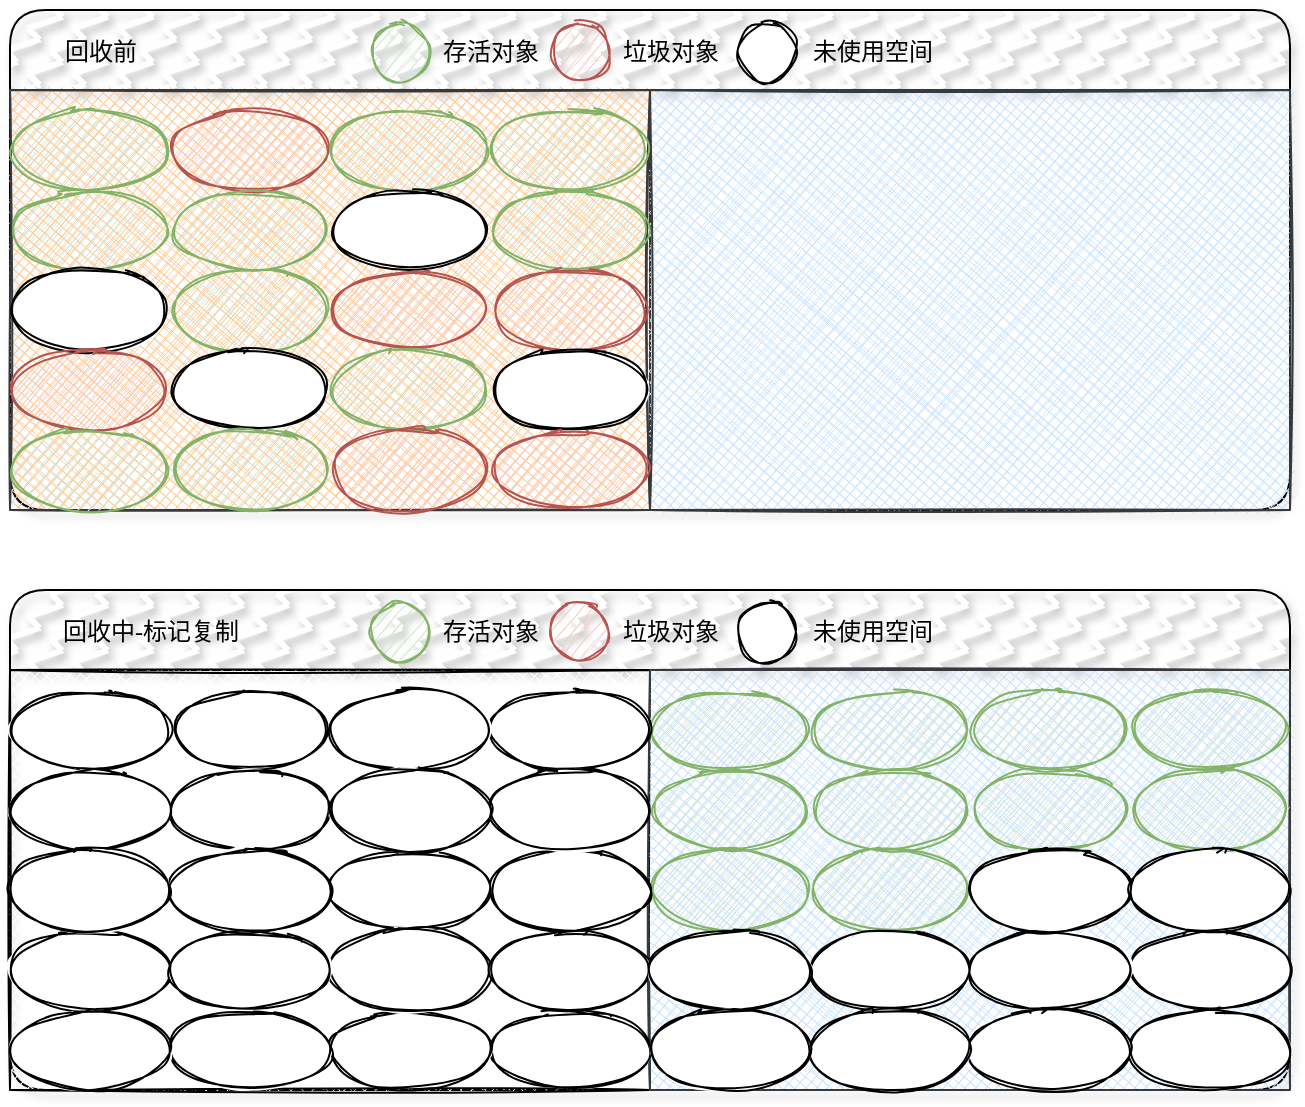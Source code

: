 <mxfile version="15.9.6" type="github">
  <diagram id="UApqZ2Afm66ismvs5KAK" name="Page-1">
    <mxGraphModel dx="1422" dy="762" grid="1" gridSize="10" guides="1" tooltips="1" connect="1" arrows="1" fold="1" page="1" pageScale="1" pageWidth="827" pageHeight="1169" math="0" shadow="0">
      <root>
        <mxCell id="0" />
        <mxCell id="1" parent="0" />
        <mxCell id="GbXUUPPlHhX1LFIAMgTf-41" value="" style="swimlane;shadow=1;sketch=0;fillStyle=zigzag-line;fillColor=default;gradientColor=none;gradientDirection=west;startSize=40;rounded=1;" vertex="1" parent="1">
          <mxGeometry x="120" y="30" width="640" height="250" as="geometry" />
        </mxCell>
        <mxCell id="GbXUUPPlHhX1LFIAMgTf-42" value="" style="ellipse;whiteSpace=wrap;html=1;shadow=0;sketch=1;fillStyle=auto;fillColor=#d5e8d4;gradientDirection=west;strokeColor=#82b366;" vertex="1" parent="GbXUUPPlHhX1LFIAMgTf-41">
          <mxGeometry x="180" y="6" width="30" height="30" as="geometry" />
        </mxCell>
        <mxCell id="GbXUUPPlHhX1LFIAMgTf-43" value="" style="ellipse;whiteSpace=wrap;html=1;shadow=0;sketch=1;fillStyle=auto;fillColor=#f8cecc;gradientDirection=west;strokeColor=#b85450;" vertex="1" parent="GbXUUPPlHhX1LFIAMgTf-41">
          <mxGeometry x="270" y="6" width="30" height="30" as="geometry" />
        </mxCell>
        <mxCell id="GbXUUPPlHhX1LFIAMgTf-44" value="" style="ellipse;whiteSpace=wrap;html=1;shadow=0;sketch=1;fillStyle=auto;gradientDirection=west;" vertex="1" parent="GbXUUPPlHhX1LFIAMgTf-41">
          <mxGeometry x="363.5" y="6" width="30" height="30" as="geometry" />
        </mxCell>
        <mxCell id="GbXUUPPlHhX1LFIAMgTf-45" value="回收前" style="text;html=1;align=center;verticalAlign=middle;resizable=0;points=[];autosize=1;strokeColor=none;fillColor=none;fontFamily=Comic Sans MS;" vertex="1" parent="GbXUUPPlHhX1LFIAMgTf-41">
          <mxGeometry x="20" y="11" width="50" height="20" as="geometry" />
        </mxCell>
        <mxCell id="GbXUUPPlHhX1LFIAMgTf-49" value="" style="rounded=0;whiteSpace=wrap;html=1;sketch=1;fillColor=#ffcc99;strokeColor=#36393d;fillStyle=cross-hatch;" vertex="1" parent="GbXUUPPlHhX1LFIAMgTf-41">
          <mxGeometry y="40" width="320" height="210" as="geometry" />
        </mxCell>
        <mxCell id="GbXUUPPlHhX1LFIAMgTf-46" value="存活对象" style="text;html=1;align=center;verticalAlign=middle;resizable=0;points=[];autosize=1;strokeColor=none;fillColor=none;fontFamily=Comic Sans MS;" vertex="1" parent="GbXUUPPlHhX1LFIAMgTf-41">
          <mxGeometry x="210" y="11" width="60" height="20" as="geometry" />
        </mxCell>
        <mxCell id="GbXUUPPlHhX1LFIAMgTf-47" value="垃圾对象" style="text;html=1;align=center;verticalAlign=middle;resizable=0;points=[];autosize=1;strokeColor=none;fillColor=none;fontFamily=Comic Sans MS;" vertex="1" parent="GbXUUPPlHhX1LFIAMgTf-41">
          <mxGeometry x="300" y="11" width="60" height="20" as="geometry" />
        </mxCell>
        <mxCell id="GbXUUPPlHhX1LFIAMgTf-48" value="未使用空间" style="text;html=1;align=center;verticalAlign=middle;resizable=0;points=[];autosize=1;strokeColor=none;fillColor=none;fontFamily=Comic Sans MS;" vertex="1" parent="GbXUUPPlHhX1LFIAMgTf-41">
          <mxGeometry x="390.5" y="11" width="80" height="20" as="geometry" />
        </mxCell>
        <mxCell id="GbXUUPPlHhX1LFIAMgTf-50" value="" style="rounded=0;whiteSpace=wrap;html=1;sketch=1;fillColor=#cce5ff;strokeColor=#36393d;fillStyle=cross-hatch;" vertex="1" parent="GbXUUPPlHhX1LFIAMgTf-41">
          <mxGeometry x="320" y="40" width="320" height="210" as="geometry" />
        </mxCell>
        <mxCell id="GbXUUPPlHhX1LFIAMgTf-1" value="" style="ellipse;whiteSpace=wrap;html=1;shadow=0;sketch=1;fillStyle=auto;fillColor=#d5e8d4;gradientDirection=west;strokeColor=#82b366;" vertex="1" parent="1">
          <mxGeometry x="120" y="80" width="80" height="40" as="geometry" />
        </mxCell>
        <mxCell id="GbXUUPPlHhX1LFIAMgTf-2" value="" style="ellipse;whiteSpace=wrap;html=1;shadow=0;sketch=1;fillStyle=auto;fillColor=#f8cecc;gradientDirection=west;strokeColor=#b85450;" vertex="1" parent="1">
          <mxGeometry x="200" y="80" width="80" height="40" as="geometry" />
        </mxCell>
        <mxCell id="GbXUUPPlHhX1LFIAMgTf-3" value="" style="ellipse;whiteSpace=wrap;html=1;shadow=0;sketch=1;fillStyle=auto;fillColor=#d5e8d4;gradientDirection=west;strokeColor=#82b366;" vertex="1" parent="1">
          <mxGeometry x="280" y="80" width="80" height="40" as="geometry" />
        </mxCell>
        <mxCell id="GbXUUPPlHhX1LFIAMgTf-4" value="" style="ellipse;whiteSpace=wrap;html=1;shadow=0;sketch=1;fillStyle=auto;fillColor=#d5e8d4;gradientDirection=west;strokeColor=#82b366;" vertex="1" parent="1">
          <mxGeometry x="360" y="80" width="80" height="40" as="geometry" />
        </mxCell>
        <mxCell id="GbXUUPPlHhX1LFIAMgTf-9" value="" style="ellipse;whiteSpace=wrap;html=1;shadow=0;sketch=1;fillStyle=auto;fillColor=#d5e8d4;gradientDirection=west;strokeColor=#82b366;" vertex="1" parent="1">
          <mxGeometry x="120" y="120" width="80" height="40" as="geometry" />
        </mxCell>
        <mxCell id="GbXUUPPlHhX1LFIAMgTf-10" value="" style="ellipse;whiteSpace=wrap;html=1;shadow=0;sketch=1;fillStyle=auto;fillColor=#d5e8d4;gradientDirection=west;strokeColor=#82b366;" vertex="1" parent="1">
          <mxGeometry x="200" y="120" width="80" height="40" as="geometry" />
        </mxCell>
        <mxCell id="GbXUUPPlHhX1LFIAMgTf-11" value="" style="ellipse;whiteSpace=wrap;html=1;shadow=0;sketch=1;fillStyle=auto;gradientDirection=west;" vertex="1" parent="1">
          <mxGeometry x="280" y="120" width="80" height="40" as="geometry" />
        </mxCell>
        <mxCell id="GbXUUPPlHhX1LFIAMgTf-12" value="" style="ellipse;whiteSpace=wrap;html=1;shadow=0;sketch=1;fillStyle=auto;fillColor=#d5e8d4;gradientDirection=west;strokeColor=#82b366;" vertex="1" parent="1">
          <mxGeometry x="360" y="120" width="80" height="40" as="geometry" />
        </mxCell>
        <mxCell id="GbXUUPPlHhX1LFIAMgTf-17" value="" style="ellipse;whiteSpace=wrap;html=1;shadow=0;sketch=1;fillStyle=auto;gradientDirection=west;" vertex="1" parent="1">
          <mxGeometry x="120" y="160" width="80" height="40" as="geometry" />
        </mxCell>
        <mxCell id="GbXUUPPlHhX1LFIAMgTf-18" value="" style="ellipse;whiteSpace=wrap;html=1;shadow=0;sketch=1;fillStyle=auto;fillColor=#d5e8d4;gradientDirection=west;strokeColor=#82b366;" vertex="1" parent="1">
          <mxGeometry x="200" y="160" width="80" height="40" as="geometry" />
        </mxCell>
        <mxCell id="GbXUUPPlHhX1LFIAMgTf-19" value="" style="ellipse;whiteSpace=wrap;html=1;shadow=0;sketch=1;fillStyle=auto;fillColor=#f8cecc;gradientDirection=west;strokeColor=#b85450;" vertex="1" parent="1">
          <mxGeometry x="280" y="160" width="80" height="40" as="geometry" />
        </mxCell>
        <mxCell id="GbXUUPPlHhX1LFIAMgTf-20" value="" style="ellipse;whiteSpace=wrap;html=1;shadow=0;sketch=1;fillStyle=auto;fillColor=#f8cecc;gradientDirection=west;strokeColor=#b85450;" vertex="1" parent="1">
          <mxGeometry x="360" y="160" width="80" height="40" as="geometry" />
        </mxCell>
        <mxCell id="GbXUUPPlHhX1LFIAMgTf-25" value="" style="ellipse;whiteSpace=wrap;html=1;shadow=0;sketch=1;fillStyle=auto;fillColor=#f8cecc;gradientDirection=west;strokeColor=#b85450;" vertex="1" parent="1">
          <mxGeometry x="120" y="200" width="80" height="40" as="geometry" />
        </mxCell>
        <mxCell id="GbXUUPPlHhX1LFIAMgTf-26" value="" style="ellipse;whiteSpace=wrap;html=1;shadow=0;sketch=1;fillStyle=auto;gradientDirection=west;" vertex="1" parent="1">
          <mxGeometry x="200" y="200" width="80" height="40" as="geometry" />
        </mxCell>
        <mxCell id="GbXUUPPlHhX1LFIAMgTf-27" value="" style="ellipse;whiteSpace=wrap;html=1;shadow=0;sketch=1;fillStyle=auto;fillColor=#d5e8d4;gradientDirection=west;strokeColor=#82b366;" vertex="1" parent="1">
          <mxGeometry x="280" y="200" width="80" height="40" as="geometry" />
        </mxCell>
        <mxCell id="GbXUUPPlHhX1LFIAMgTf-28" value="" style="ellipse;whiteSpace=wrap;html=1;shadow=0;sketch=1;fillStyle=auto;gradientDirection=west;" vertex="1" parent="1">
          <mxGeometry x="360" y="200" width="80" height="40" as="geometry" />
        </mxCell>
        <mxCell id="GbXUUPPlHhX1LFIAMgTf-33" value="" style="ellipse;whiteSpace=wrap;html=1;shadow=0;sketch=1;fillStyle=auto;fillColor=#d5e8d4;gradientDirection=west;strokeColor=#82b366;" vertex="1" parent="1">
          <mxGeometry x="120" y="240" width="80" height="40" as="geometry" />
        </mxCell>
        <mxCell id="GbXUUPPlHhX1LFIAMgTf-34" value="" style="ellipse;whiteSpace=wrap;html=1;shadow=0;sketch=1;fillStyle=auto;fillColor=#d5e8d4;gradientDirection=west;strokeColor=#82b366;" vertex="1" parent="1">
          <mxGeometry x="200" y="240" width="80" height="40" as="geometry" />
        </mxCell>
        <mxCell id="GbXUUPPlHhX1LFIAMgTf-35" value="" style="ellipse;whiteSpace=wrap;html=1;shadow=0;sketch=1;fillStyle=auto;fillColor=#f8cecc;gradientDirection=west;strokeColor=#b85450;" vertex="1" parent="1">
          <mxGeometry x="280" y="240" width="80" height="40" as="geometry" />
        </mxCell>
        <mxCell id="GbXUUPPlHhX1LFIAMgTf-36" value="" style="ellipse;whiteSpace=wrap;html=1;shadow=0;sketch=1;fillStyle=auto;fillColor=#f8cecc;gradientDirection=west;strokeColor=#b85450;" vertex="1" parent="1">
          <mxGeometry x="360" y="240" width="80" height="40" as="geometry" />
        </mxCell>
        <mxCell id="GbXUUPPlHhX1LFIAMgTf-55" value="" style="swimlane;shadow=1;sketch=0;fillStyle=zigzag-line;fillColor=default;gradientColor=none;gradientDirection=west;startSize=40;rounded=1;" vertex="1" parent="1">
          <mxGeometry x="120" y="320" width="640" height="250" as="geometry" />
        </mxCell>
        <mxCell id="GbXUUPPlHhX1LFIAMgTf-56" value="" style="ellipse;whiteSpace=wrap;html=1;shadow=0;sketch=1;fillStyle=auto;fillColor=#d5e8d4;gradientDirection=west;strokeColor=#82b366;" vertex="1" parent="GbXUUPPlHhX1LFIAMgTf-55">
          <mxGeometry x="180" y="6" width="30" height="30" as="geometry" />
        </mxCell>
        <mxCell id="GbXUUPPlHhX1LFIAMgTf-57" value="" style="ellipse;whiteSpace=wrap;html=1;shadow=0;sketch=1;fillStyle=auto;fillColor=#f8cecc;gradientDirection=west;strokeColor=#b85450;" vertex="1" parent="GbXUUPPlHhX1LFIAMgTf-55">
          <mxGeometry x="270" y="6" width="30" height="30" as="geometry" />
        </mxCell>
        <mxCell id="GbXUUPPlHhX1LFIAMgTf-58" value="" style="ellipse;whiteSpace=wrap;html=1;shadow=0;sketch=1;fillStyle=auto;gradientDirection=west;" vertex="1" parent="GbXUUPPlHhX1LFIAMgTf-55">
          <mxGeometry x="363.5" y="6" width="30" height="30" as="geometry" />
        </mxCell>
        <mxCell id="GbXUUPPlHhX1LFIAMgTf-59" value="回收中-标记复制" style="text;html=1;align=center;verticalAlign=middle;resizable=0;points=[];autosize=1;strokeColor=none;fillColor=none;fontFamily=Comic Sans MS;" vertex="1" parent="GbXUUPPlHhX1LFIAMgTf-55">
          <mxGeometry x="20" y="11" width="100" height="20" as="geometry" />
        </mxCell>
        <mxCell id="GbXUUPPlHhX1LFIAMgTf-60" value="" style="rounded=0;whiteSpace=wrap;html=1;sketch=1;fillStyle=cross-hatch;" vertex="1" parent="GbXUUPPlHhX1LFIAMgTf-55">
          <mxGeometry y="40" width="320" height="210" as="geometry" />
        </mxCell>
        <mxCell id="GbXUUPPlHhX1LFIAMgTf-61" value="存活对象" style="text;html=1;align=center;verticalAlign=middle;resizable=0;points=[];autosize=1;strokeColor=none;fillColor=none;fontFamily=Comic Sans MS;" vertex="1" parent="GbXUUPPlHhX1LFIAMgTf-55">
          <mxGeometry x="210" y="11" width="60" height="20" as="geometry" />
        </mxCell>
        <mxCell id="GbXUUPPlHhX1LFIAMgTf-62" value="垃圾对象" style="text;html=1;align=center;verticalAlign=middle;resizable=0;points=[];autosize=1;strokeColor=none;fillColor=none;fontFamily=Comic Sans MS;" vertex="1" parent="GbXUUPPlHhX1LFIAMgTf-55">
          <mxGeometry x="300" y="11" width="60" height="20" as="geometry" />
        </mxCell>
        <mxCell id="GbXUUPPlHhX1LFIAMgTf-63" value="未使用空间" style="text;html=1;align=center;verticalAlign=middle;resizable=0;points=[];autosize=1;strokeColor=none;fillColor=none;fontFamily=Comic Sans MS;" vertex="1" parent="GbXUUPPlHhX1LFIAMgTf-55">
          <mxGeometry x="390.5" y="11" width="80" height="20" as="geometry" />
        </mxCell>
        <mxCell id="GbXUUPPlHhX1LFIAMgTf-64" value="" style="rounded=0;whiteSpace=wrap;html=1;sketch=1;fillColor=#cce5ff;strokeColor=#36393d;fillStyle=cross-hatch;" vertex="1" parent="GbXUUPPlHhX1LFIAMgTf-55">
          <mxGeometry x="320" y="40" width="320" height="210" as="geometry" />
        </mxCell>
        <mxCell id="GbXUUPPlHhX1LFIAMgTf-87" value="" style="ellipse;whiteSpace=wrap;html=1;shadow=0;sketch=1;fillStyle=auto;fillColor=#d5e8d4;gradientDirection=west;strokeColor=#82b366;" vertex="1" parent="GbXUUPPlHhX1LFIAMgTf-55">
          <mxGeometry x="320" y="50" width="80" height="40" as="geometry" />
        </mxCell>
        <mxCell id="GbXUUPPlHhX1LFIAMgTf-88" value="" style="ellipse;whiteSpace=wrap;html=1;shadow=0;sketch=1;fillStyle=auto;fillColor=#d5e8d4;gradientDirection=west;strokeColor=#82b366;" vertex="1" parent="GbXUUPPlHhX1LFIAMgTf-55">
          <mxGeometry x="400" y="50" width="80" height="40" as="geometry" />
        </mxCell>
        <mxCell id="GbXUUPPlHhX1LFIAMgTf-89" value="" style="ellipse;whiteSpace=wrap;html=1;shadow=0;sketch=1;fillStyle=auto;fillColor=#d5e8d4;gradientDirection=west;strokeColor=#82b366;" vertex="1" parent="GbXUUPPlHhX1LFIAMgTf-55">
          <mxGeometry x="480" y="50" width="80" height="40" as="geometry" />
        </mxCell>
        <mxCell id="GbXUUPPlHhX1LFIAMgTf-90" value="" style="ellipse;whiteSpace=wrap;html=1;shadow=0;sketch=1;fillStyle=auto;fillColor=#d5e8d4;gradientDirection=west;strokeColor=#82b366;" vertex="1" parent="GbXUUPPlHhX1LFIAMgTf-55">
          <mxGeometry x="560" y="50" width="80" height="40" as="geometry" />
        </mxCell>
        <mxCell id="GbXUUPPlHhX1LFIAMgTf-91" value="" style="ellipse;whiteSpace=wrap;html=1;shadow=0;sketch=1;fillStyle=auto;fillColor=#d5e8d4;gradientDirection=west;strokeColor=#82b366;" vertex="1" parent="GbXUUPPlHhX1LFIAMgTf-55">
          <mxGeometry x="320" y="90" width="80" height="40" as="geometry" />
        </mxCell>
        <mxCell id="GbXUUPPlHhX1LFIAMgTf-92" value="" style="ellipse;whiteSpace=wrap;html=1;shadow=0;sketch=1;fillStyle=auto;fillColor=#d5e8d4;gradientDirection=west;strokeColor=#82b366;" vertex="1" parent="GbXUUPPlHhX1LFIAMgTf-55">
          <mxGeometry x="400" y="90" width="80" height="40" as="geometry" />
        </mxCell>
        <mxCell id="GbXUUPPlHhX1LFIAMgTf-93" value="" style="ellipse;whiteSpace=wrap;html=1;shadow=0;sketch=1;fillStyle=auto;fillColor=#d5e8d4;gradientDirection=west;strokeColor=#82b366;" vertex="1" parent="GbXUUPPlHhX1LFIAMgTf-55">
          <mxGeometry x="480" y="90" width="80" height="40" as="geometry" />
        </mxCell>
        <mxCell id="GbXUUPPlHhX1LFIAMgTf-94" value="" style="ellipse;whiteSpace=wrap;html=1;shadow=0;sketch=1;fillStyle=auto;fillColor=#d5e8d4;gradientDirection=west;strokeColor=#82b366;" vertex="1" parent="GbXUUPPlHhX1LFIAMgTf-55">
          <mxGeometry x="560" y="90" width="80" height="40" as="geometry" />
        </mxCell>
        <mxCell id="GbXUUPPlHhX1LFIAMgTf-95" value="" style="ellipse;whiteSpace=wrap;html=1;shadow=0;sketch=1;fillStyle=auto;fillColor=#d5e8d4;gradientDirection=west;strokeColor=#82b366;" vertex="1" parent="GbXUUPPlHhX1LFIAMgTf-55">
          <mxGeometry x="320" y="130" width="80" height="40" as="geometry" />
        </mxCell>
        <mxCell id="GbXUUPPlHhX1LFIAMgTf-96" value="" style="ellipse;whiteSpace=wrap;html=1;shadow=0;sketch=1;fillStyle=auto;fillColor=#d5e8d4;gradientDirection=west;strokeColor=#82b366;" vertex="1" parent="GbXUUPPlHhX1LFIAMgTf-55">
          <mxGeometry x="400" y="130" width="80" height="40" as="geometry" />
        </mxCell>
        <mxCell id="GbXUUPPlHhX1LFIAMgTf-99" value="" style="ellipse;whiteSpace=wrap;html=1;shadow=0;sketch=1;fillStyle=auto;gradientDirection=west;" vertex="1" parent="GbXUUPPlHhX1LFIAMgTf-55">
          <mxGeometry x="80" y="50" width="80" height="40" as="geometry" />
        </mxCell>
        <mxCell id="GbXUUPPlHhX1LFIAMgTf-100" value="" style="ellipse;whiteSpace=wrap;html=1;shadow=0;sketch=1;fillStyle=auto;gradientDirection=west;" vertex="1" parent="GbXUUPPlHhX1LFIAMgTf-55">
          <mxGeometry x="240" y="130" width="80" height="40" as="geometry" />
        </mxCell>
        <mxCell id="GbXUUPPlHhX1LFIAMgTf-123" value="" style="ellipse;whiteSpace=wrap;html=1;shadow=0;sketch=1;fillStyle=auto;gradientDirection=west;" vertex="1" parent="GbXUUPPlHhX1LFIAMgTf-55">
          <mxGeometry x="160" y="130" width="80" height="40" as="geometry" />
        </mxCell>
        <mxCell id="GbXUUPPlHhX1LFIAMgTf-124" value="" style="ellipse;whiteSpace=wrap;html=1;shadow=0;sketch=1;fillStyle=auto;gradientDirection=west;" vertex="1" parent="GbXUUPPlHhX1LFIAMgTf-55">
          <mxGeometry x="240" y="210" width="80" height="40" as="geometry" />
        </mxCell>
        <mxCell id="GbXUUPPlHhX1LFIAMgTf-125" value="" style="ellipse;whiteSpace=wrap;html=1;shadow=0;sketch=1;fillStyle=auto;gradientDirection=west;" vertex="1" parent="GbXUUPPlHhX1LFIAMgTf-55">
          <mxGeometry x="160" y="210" width="80" height="40" as="geometry" />
        </mxCell>
        <mxCell id="GbXUUPPlHhX1LFIAMgTf-126" value="" style="ellipse;whiteSpace=wrap;html=1;shadow=0;sketch=1;fillStyle=auto;gradientDirection=west;" vertex="1" parent="GbXUUPPlHhX1LFIAMgTf-55">
          <mxGeometry y="170" width="80" height="40" as="geometry" />
        </mxCell>
        <mxCell id="GbXUUPPlHhX1LFIAMgTf-127" value="" style="ellipse;whiteSpace=wrap;html=1;shadow=0;sketch=1;fillStyle=auto;gradientDirection=west;" vertex="1" parent="GbXUUPPlHhX1LFIAMgTf-55">
          <mxGeometry y="50" width="80" height="40" as="geometry" />
        </mxCell>
        <mxCell id="GbXUUPPlHhX1LFIAMgTf-128" value="" style="ellipse;whiteSpace=wrap;html=1;shadow=0;sketch=1;fillStyle=auto;gradientDirection=west;" vertex="1" parent="GbXUUPPlHhX1LFIAMgTf-55">
          <mxGeometry x="240" y="50" width="80" height="40" as="geometry" />
        </mxCell>
        <mxCell id="GbXUUPPlHhX1LFIAMgTf-129" value="" style="ellipse;whiteSpace=wrap;html=1;shadow=0;sketch=1;fillStyle=auto;gradientDirection=west;" vertex="1" parent="GbXUUPPlHhX1LFIAMgTf-55">
          <mxGeometry x="160" y="50" width="80" height="40" as="geometry" />
        </mxCell>
        <mxCell id="GbXUUPPlHhX1LFIAMgTf-130" value="" style="ellipse;whiteSpace=wrap;html=1;shadow=0;sketch=1;fillStyle=auto;gradientDirection=west;" vertex="1" parent="GbXUUPPlHhX1LFIAMgTf-55">
          <mxGeometry x="80" y="90" width="80" height="40" as="geometry" />
        </mxCell>
        <mxCell id="GbXUUPPlHhX1LFIAMgTf-131" value="" style="ellipse;whiteSpace=wrap;html=1;shadow=0;sketch=1;fillStyle=auto;gradientDirection=west;" vertex="1" parent="GbXUUPPlHhX1LFIAMgTf-55">
          <mxGeometry y="90" width="80" height="40" as="geometry" />
        </mxCell>
        <mxCell id="GbXUUPPlHhX1LFIAMgTf-132" value="" style="ellipse;whiteSpace=wrap;html=1;shadow=0;sketch=1;fillStyle=auto;gradientDirection=west;" vertex="1" parent="GbXUUPPlHhX1LFIAMgTf-55">
          <mxGeometry x="240" y="90" width="80" height="40" as="geometry" />
        </mxCell>
        <mxCell id="GbXUUPPlHhX1LFIAMgTf-133" value="" style="ellipse;whiteSpace=wrap;html=1;shadow=0;sketch=1;fillStyle=auto;gradientDirection=west;" vertex="1" parent="GbXUUPPlHhX1LFIAMgTf-55">
          <mxGeometry x="160" y="90" width="80" height="40" as="geometry" />
        </mxCell>
        <mxCell id="GbXUUPPlHhX1LFIAMgTf-134" value="" style="ellipse;whiteSpace=wrap;html=1;shadow=0;sketch=1;fillStyle=auto;gradientDirection=west;" vertex="1" parent="GbXUUPPlHhX1LFIAMgTf-55">
          <mxGeometry x="80" y="130" width="80" height="40" as="geometry" />
        </mxCell>
        <mxCell id="GbXUUPPlHhX1LFIAMgTf-135" value="" style="ellipse;whiteSpace=wrap;html=1;shadow=0;sketch=1;fillStyle=auto;gradientDirection=west;" vertex="1" parent="GbXUUPPlHhX1LFIAMgTf-55">
          <mxGeometry y="130" width="80" height="40" as="geometry" />
        </mxCell>
        <mxCell id="GbXUUPPlHhX1LFIAMgTf-136" value="" style="ellipse;whiteSpace=wrap;html=1;shadow=0;sketch=1;fillStyle=auto;gradientDirection=west;" vertex="1" parent="GbXUUPPlHhX1LFIAMgTf-55">
          <mxGeometry x="160" y="170" width="80" height="40" as="geometry" />
        </mxCell>
        <mxCell id="GbXUUPPlHhX1LFIAMgTf-137" value="" style="ellipse;whiteSpace=wrap;html=1;shadow=0;sketch=1;fillStyle=auto;gradientDirection=west;" vertex="1" parent="GbXUUPPlHhX1LFIAMgTf-55">
          <mxGeometry x="80" y="170" width="80" height="40" as="geometry" />
        </mxCell>
        <mxCell id="GbXUUPPlHhX1LFIAMgTf-138" value="" style="ellipse;whiteSpace=wrap;html=1;shadow=0;sketch=1;fillStyle=auto;gradientDirection=west;" vertex="1" parent="GbXUUPPlHhX1LFIAMgTf-55">
          <mxGeometry x="80" y="210" width="80" height="40" as="geometry" />
        </mxCell>
        <mxCell id="GbXUUPPlHhX1LFIAMgTf-139" value="" style="ellipse;whiteSpace=wrap;html=1;shadow=0;sketch=1;fillStyle=auto;gradientDirection=west;" vertex="1" parent="GbXUUPPlHhX1LFIAMgTf-55">
          <mxGeometry y="210" width="80" height="40" as="geometry" />
        </mxCell>
        <mxCell id="GbXUUPPlHhX1LFIAMgTf-140" value="" style="ellipse;whiteSpace=wrap;html=1;shadow=0;sketch=1;fillStyle=auto;gradientDirection=west;" vertex="1" parent="GbXUUPPlHhX1LFIAMgTf-55">
          <mxGeometry x="240" y="170" width="80" height="40" as="geometry" />
        </mxCell>
        <mxCell id="GbXUUPPlHhX1LFIAMgTf-141" value="" style="ellipse;whiteSpace=wrap;html=1;shadow=0;sketch=1;fillStyle=auto;gradientDirection=west;" vertex="1" parent="GbXUUPPlHhX1LFIAMgTf-55">
          <mxGeometry x="560" y="170" width="80" height="40" as="geometry" />
        </mxCell>
        <mxCell id="GbXUUPPlHhX1LFIAMgTf-142" value="" style="ellipse;whiteSpace=wrap;html=1;shadow=0;sketch=1;fillStyle=auto;gradientDirection=west;" vertex="1" parent="GbXUUPPlHhX1LFIAMgTf-55">
          <mxGeometry x="480" y="170" width="80" height="40" as="geometry" />
        </mxCell>
        <mxCell id="GbXUUPPlHhX1LFIAMgTf-143" value="" style="ellipse;whiteSpace=wrap;html=1;shadow=0;sketch=1;fillStyle=auto;gradientDirection=west;" vertex="1" parent="GbXUUPPlHhX1LFIAMgTf-55">
          <mxGeometry x="400" y="170" width="80" height="40" as="geometry" />
        </mxCell>
        <mxCell id="GbXUUPPlHhX1LFIAMgTf-144" value="" style="ellipse;whiteSpace=wrap;html=1;shadow=0;sketch=1;fillStyle=auto;gradientDirection=west;" vertex="1" parent="GbXUUPPlHhX1LFIAMgTf-55">
          <mxGeometry x="320" y="170" width="80" height="40" as="geometry" />
        </mxCell>
        <mxCell id="GbXUUPPlHhX1LFIAMgTf-145" value="" style="ellipse;whiteSpace=wrap;html=1;shadow=0;sketch=1;fillStyle=auto;gradientDirection=west;" vertex="1" parent="GbXUUPPlHhX1LFIAMgTf-55">
          <mxGeometry x="560" y="210" width="80" height="40" as="geometry" />
        </mxCell>
        <mxCell id="GbXUUPPlHhX1LFIAMgTf-146" value="" style="ellipse;whiteSpace=wrap;html=1;shadow=0;sketch=1;fillStyle=auto;gradientDirection=west;" vertex="1" parent="GbXUUPPlHhX1LFIAMgTf-55">
          <mxGeometry x="480" y="210" width="80" height="40" as="geometry" />
        </mxCell>
        <mxCell id="GbXUUPPlHhX1LFIAMgTf-147" value="" style="ellipse;whiteSpace=wrap;html=1;shadow=0;sketch=1;fillStyle=auto;gradientDirection=west;" vertex="1" parent="GbXUUPPlHhX1LFIAMgTf-55">
          <mxGeometry x="400" y="210" width="80" height="40" as="geometry" />
        </mxCell>
        <mxCell id="GbXUUPPlHhX1LFIAMgTf-148" value="" style="ellipse;whiteSpace=wrap;html=1;shadow=0;sketch=1;fillStyle=auto;gradientDirection=west;" vertex="1" parent="GbXUUPPlHhX1LFIAMgTf-55">
          <mxGeometry x="320" y="210" width="80" height="40" as="geometry" />
        </mxCell>
        <mxCell id="GbXUUPPlHhX1LFIAMgTf-149" value="" style="ellipse;whiteSpace=wrap;html=1;shadow=0;sketch=1;fillStyle=auto;gradientDirection=west;" vertex="1" parent="GbXUUPPlHhX1LFIAMgTf-55">
          <mxGeometry x="480" y="130" width="80" height="40" as="geometry" />
        </mxCell>
        <mxCell id="GbXUUPPlHhX1LFIAMgTf-150" value="" style="ellipse;whiteSpace=wrap;html=1;shadow=0;sketch=1;fillStyle=auto;gradientDirection=west;" vertex="1" parent="GbXUUPPlHhX1LFIAMgTf-55">
          <mxGeometry x="560" y="130" width="80" height="40" as="geometry" />
        </mxCell>
      </root>
    </mxGraphModel>
  </diagram>
</mxfile>
